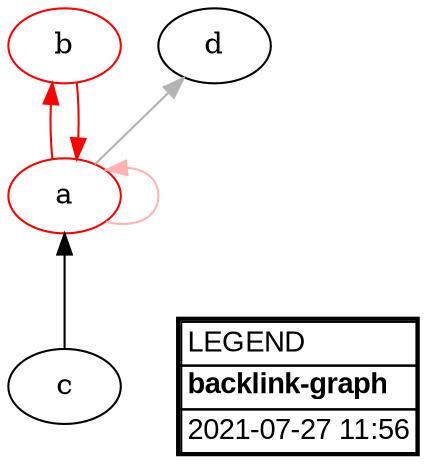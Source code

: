 digraph "backlink-graph" {
  rankdir=BT;

  "a" [color="#ff0000"];
  "a" -> "a" [color="#ffb3b3",label=""];
  "a" -> "b" [color="#ff0000",label=""];
  "a" -> "d" [color="#b3b3b3",label=""];

  "b" [color="#ff0000"];
  "b" -> "a" [color="#ff0000",label=""];

  "c" [];
  "c" -> "a" [color="#000000",label=""];

  "d" [];


  "LEGEND" [fillcolor="#ffffff",fontname="Verdana,Arial,Sans-Serif",label=<<table border="2" cellborder="1" cellspacing="0" id="LEGEND"><tr><td align="left">LEGEND</td></tr><tr><td align="left"><b>backlink-graph</b></td></tr><tr><td align="left">2021-07-27 11:56</td></tr></table>>,shape=plaintext,style=filled];
}
